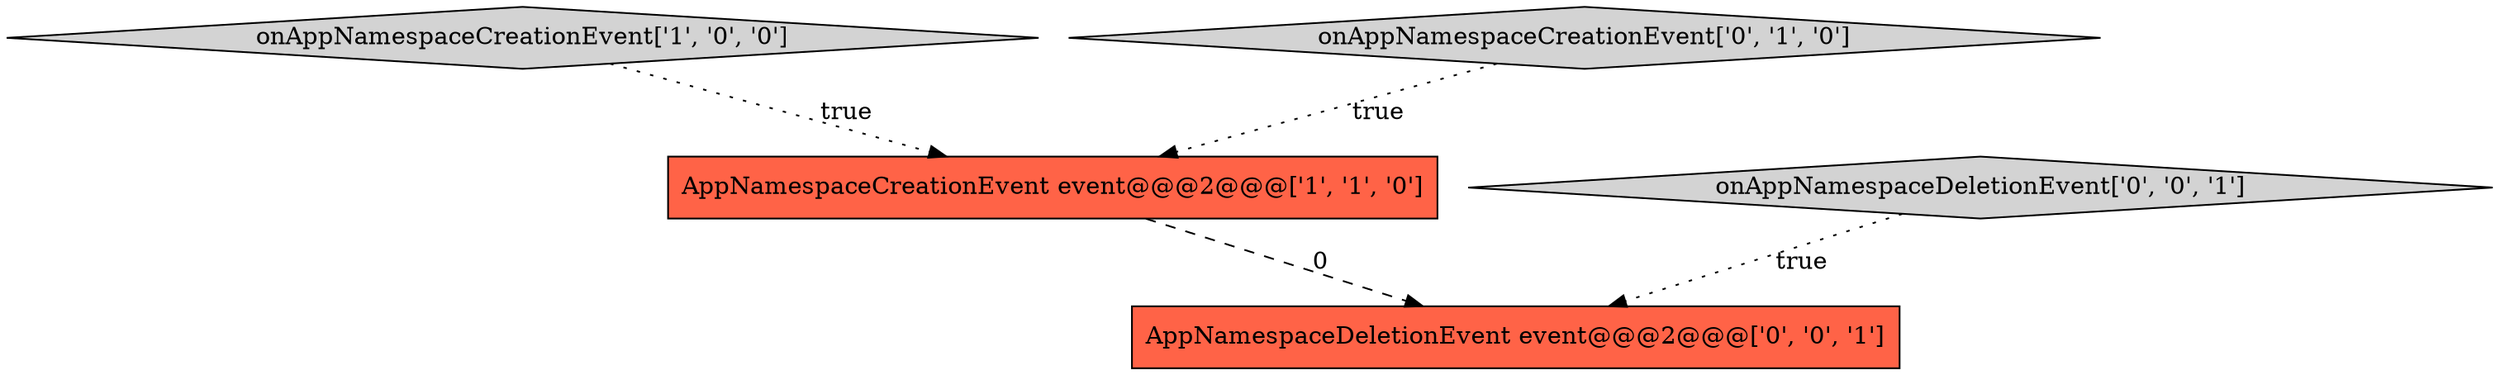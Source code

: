 digraph {
0 [style = filled, label = "onAppNamespaceCreationEvent['1', '0', '0']", fillcolor = lightgray, shape = diamond image = "AAA0AAABBB1BBB"];
2 [style = filled, label = "onAppNamespaceCreationEvent['0', '1', '0']", fillcolor = lightgray, shape = diamond image = "AAA0AAABBB2BBB"];
3 [style = filled, label = "onAppNamespaceDeletionEvent['0', '0', '1']", fillcolor = lightgray, shape = diamond image = "AAA0AAABBB3BBB"];
1 [style = filled, label = "AppNamespaceCreationEvent event@@@2@@@['1', '1', '0']", fillcolor = tomato, shape = box image = "AAA0AAABBB1BBB"];
4 [style = filled, label = "AppNamespaceDeletionEvent event@@@2@@@['0', '0', '1']", fillcolor = tomato, shape = box image = "AAA0AAABBB3BBB"];
2->1 [style = dotted, label="true"];
0->1 [style = dotted, label="true"];
3->4 [style = dotted, label="true"];
1->4 [style = dashed, label="0"];
}
